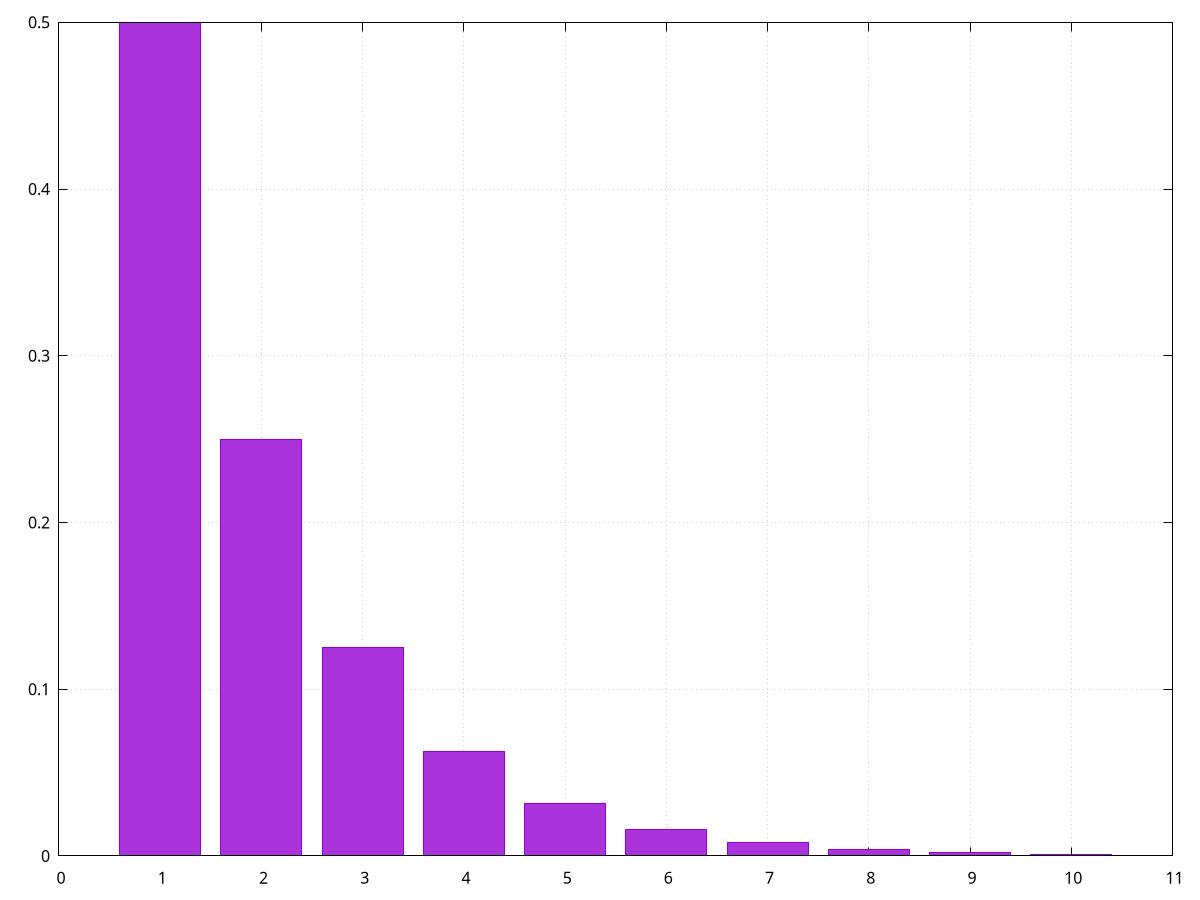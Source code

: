 set terminal svg size 1200,800 enhanced font 'Verdana,16'
set output '../../src/cook/img/discrete.svg'
unset key
set grid
f(x) = 0.5**x
array A[10]
do for [i=1:10] {
    A[i] = f(i)
}
set xrange [0:11]
set xtics 1
set ytics 0.1
set style fill solid 0.8
set boxwidth 0.8
plot A using 1:2 with boxes